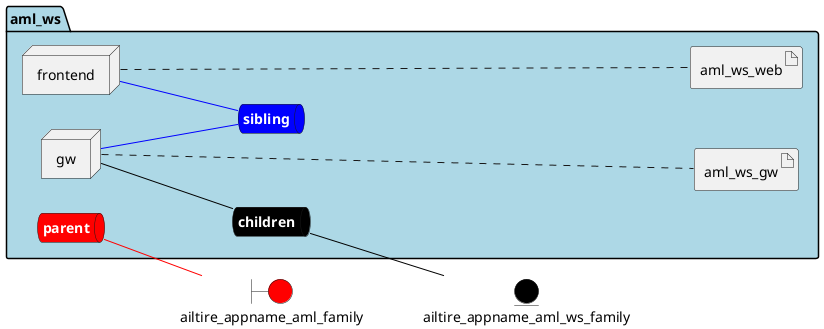 @startuml

left to right direction


boundary ailtire_appname_aml_family #red


entity ailtire_appname_aml_ws_family #black




package "aml_ws" #lightblue {
    queue childrennet #black [
            <b><color:white>children</color></b>
    ]
    
    childrennet -[#black]- ailtire_appname_aml_ws_family
    
    queue siblingnet #blue [
            <b><color:white>sibling</color></b>
    ]
    
    queue parentnet #red [
            <b><color:white>parent</color></b>
    ]
    
    parentnet -[#red]- ailtire_appname_aml_family
    

node "frontend" as frontendService
node "gw" as gwService


        artifact "aml_ws_web" as aml_ws_webimage
    
        artifact "aml_ws_gw" as aml_ws_gwimage
    
}

frontendService -[#blue]- siblingnet

gwService -[#black]- childrennet

gwService -[#blue]- siblingnet
frontendService .... aml_ws_webimage
gwService .... aml_ws_gwimage


@enduml
